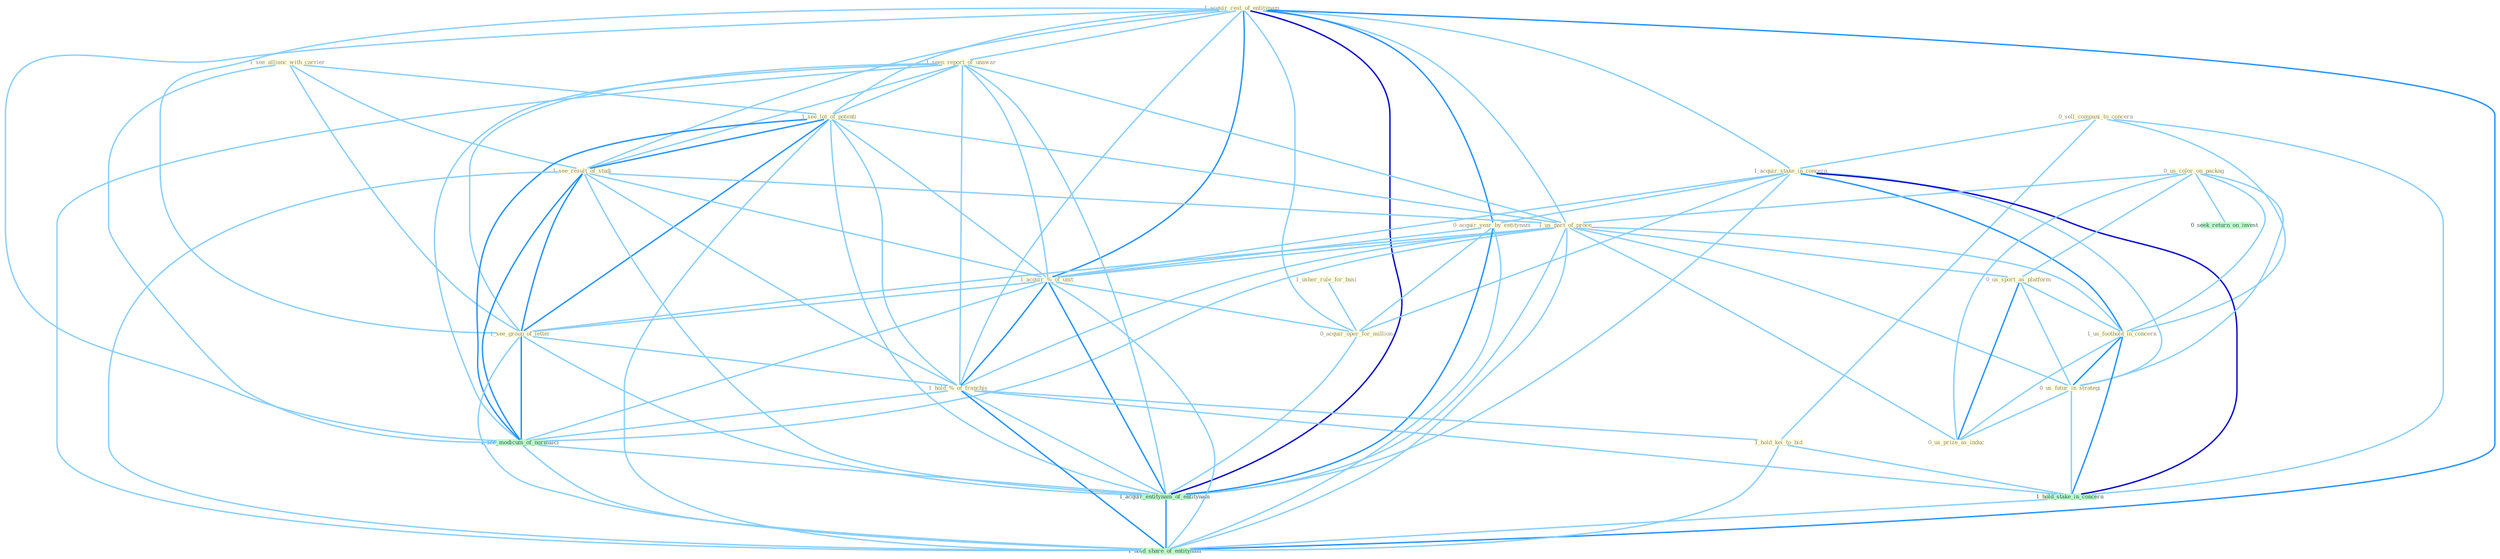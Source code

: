 Graph G{ 
    node
    [shape=polygon,style=filled,width=.5,height=.06,color="#BDFCC9",fixedsize=true,fontsize=4,
    fontcolor="#2f4f4f"];
    {node
    [color="#ffffe0", fontcolor="#8b7d6b"] "1_see_allianc_with_carrier " "1_acquir_rest_of_entitynam " "0_sell_compani_to_concern " "1_seen_report_of_unawar " "1_acquir_stake_in_concern " "1_see_lot_of_potenti " "1_see_result_of_studi " "0_us_color_on_packag " "1_us_part_of_proce " "0_us_sport_as_platform " "1_usher_rule_for_busi " "0_acquir_year_by_entitynam " "1_us_foothold_in_concern " "1_acquir_%_of_unit " "0_acquir_oper_for_million " "1_see_group_of_letter " "0_us_futur_in_strategi " "0_us_prize_as_induc " "1_hold_%_of_franchis " "1_hold_kei_to_bid "}
{node [color="#fff0f5", fontcolor="#b22222"]}
edge [color="#B0E2FF"];

	"1_see_allianc_with_carrier " -- "1_see_lot_of_potenti " [w="1", color="#87cefa" ];
	"1_see_allianc_with_carrier " -- "1_see_result_of_studi " [w="1", color="#87cefa" ];
	"1_see_allianc_with_carrier " -- "1_see_group_of_letter " [w="1", color="#87cefa" ];
	"1_see_allianc_with_carrier " -- "1_see_modicum_of_normalci " [w="1", color="#87cefa" ];
	"1_acquir_rest_of_entitynam " -- "1_seen_report_of_unawar " [w="1", color="#87cefa" ];
	"1_acquir_rest_of_entitynam " -- "1_acquir_stake_in_concern " [w="1", color="#87cefa" ];
	"1_acquir_rest_of_entitynam " -- "1_see_lot_of_potenti " [w="1", color="#87cefa" ];
	"1_acquir_rest_of_entitynam " -- "1_see_result_of_studi " [w="1", color="#87cefa" ];
	"1_acquir_rest_of_entitynam " -- "1_us_part_of_proce " [w="1", color="#87cefa" ];
	"1_acquir_rest_of_entitynam " -- "0_acquir_year_by_entitynam " [w="2", color="#1e90ff" , len=0.8];
	"1_acquir_rest_of_entitynam " -- "1_acquir_%_of_unit " [w="2", color="#1e90ff" , len=0.8];
	"1_acquir_rest_of_entitynam " -- "0_acquir_oper_for_million " [w="1", color="#87cefa" ];
	"1_acquir_rest_of_entitynam " -- "1_see_group_of_letter " [w="1", color="#87cefa" ];
	"1_acquir_rest_of_entitynam " -- "1_hold_%_of_franchis " [w="1", color="#87cefa" ];
	"1_acquir_rest_of_entitynam " -- "1_see_modicum_of_normalci " [w="1", color="#87cefa" ];
	"1_acquir_rest_of_entitynam " -- "1_acquir_entitynam_of_entitynam " [w="3", color="#0000cd" , len=0.6];
	"1_acquir_rest_of_entitynam " -- "1_hold_share_of_entitynam " [w="2", color="#1e90ff" , len=0.8];
	"0_sell_compani_to_concern " -- "1_acquir_stake_in_concern " [w="1", color="#87cefa" ];
	"0_sell_compani_to_concern " -- "1_us_foothold_in_concern " [w="1", color="#87cefa" ];
	"0_sell_compani_to_concern " -- "1_hold_kei_to_bid " [w="1", color="#87cefa" ];
	"0_sell_compani_to_concern " -- "1_hold_stake_in_concern " [w="1", color="#87cefa" ];
	"1_seen_report_of_unawar " -- "1_see_lot_of_potenti " [w="1", color="#87cefa" ];
	"1_seen_report_of_unawar " -- "1_see_result_of_studi " [w="1", color="#87cefa" ];
	"1_seen_report_of_unawar " -- "1_us_part_of_proce " [w="1", color="#87cefa" ];
	"1_seen_report_of_unawar " -- "1_acquir_%_of_unit " [w="1", color="#87cefa" ];
	"1_seen_report_of_unawar " -- "1_see_group_of_letter " [w="1", color="#87cefa" ];
	"1_seen_report_of_unawar " -- "1_hold_%_of_franchis " [w="1", color="#87cefa" ];
	"1_seen_report_of_unawar " -- "1_see_modicum_of_normalci " [w="1", color="#87cefa" ];
	"1_seen_report_of_unawar " -- "1_acquir_entitynam_of_entitynam " [w="1", color="#87cefa" ];
	"1_seen_report_of_unawar " -- "1_hold_share_of_entitynam " [w="1", color="#87cefa" ];
	"1_acquir_stake_in_concern " -- "0_acquir_year_by_entitynam " [w="1", color="#87cefa" ];
	"1_acquir_stake_in_concern " -- "1_us_foothold_in_concern " [w="2", color="#1e90ff" , len=0.8];
	"1_acquir_stake_in_concern " -- "1_acquir_%_of_unit " [w="1", color="#87cefa" ];
	"1_acquir_stake_in_concern " -- "0_acquir_oper_for_million " [w="1", color="#87cefa" ];
	"1_acquir_stake_in_concern " -- "0_us_futur_in_strategi " [w="1", color="#87cefa" ];
	"1_acquir_stake_in_concern " -- "1_hold_stake_in_concern " [w="3", color="#0000cd" , len=0.6];
	"1_acquir_stake_in_concern " -- "1_acquir_entitynam_of_entitynam " [w="1", color="#87cefa" ];
	"1_see_lot_of_potenti " -- "1_see_result_of_studi " [w="2", color="#1e90ff" , len=0.8];
	"1_see_lot_of_potenti " -- "1_us_part_of_proce " [w="1", color="#87cefa" ];
	"1_see_lot_of_potenti " -- "1_acquir_%_of_unit " [w="1", color="#87cefa" ];
	"1_see_lot_of_potenti " -- "1_see_group_of_letter " [w="2", color="#1e90ff" , len=0.8];
	"1_see_lot_of_potenti " -- "1_hold_%_of_franchis " [w="1", color="#87cefa" ];
	"1_see_lot_of_potenti " -- "1_see_modicum_of_normalci " [w="2", color="#1e90ff" , len=0.8];
	"1_see_lot_of_potenti " -- "1_acquir_entitynam_of_entitynam " [w="1", color="#87cefa" ];
	"1_see_lot_of_potenti " -- "1_hold_share_of_entitynam " [w="1", color="#87cefa" ];
	"1_see_result_of_studi " -- "1_us_part_of_proce " [w="1", color="#87cefa" ];
	"1_see_result_of_studi " -- "1_acquir_%_of_unit " [w="1", color="#87cefa" ];
	"1_see_result_of_studi " -- "1_see_group_of_letter " [w="2", color="#1e90ff" , len=0.8];
	"1_see_result_of_studi " -- "1_hold_%_of_franchis " [w="1", color="#87cefa" ];
	"1_see_result_of_studi " -- "1_see_modicum_of_normalci " [w="2", color="#1e90ff" , len=0.8];
	"1_see_result_of_studi " -- "1_acquir_entitynam_of_entitynam " [w="1", color="#87cefa" ];
	"1_see_result_of_studi " -- "1_hold_share_of_entitynam " [w="1", color="#87cefa" ];
	"0_us_color_on_packag " -- "1_us_part_of_proce " [w="1", color="#87cefa" ];
	"0_us_color_on_packag " -- "0_us_sport_as_platform " [w="1", color="#87cefa" ];
	"0_us_color_on_packag " -- "1_us_foothold_in_concern " [w="1", color="#87cefa" ];
	"0_us_color_on_packag " -- "0_us_futur_in_strategi " [w="1", color="#87cefa" ];
	"0_us_color_on_packag " -- "0_us_prize_as_induc " [w="1", color="#87cefa" ];
	"0_us_color_on_packag " -- "0_seek_return_on_invest " [w="1", color="#87cefa" ];
	"1_us_part_of_proce " -- "0_us_sport_as_platform " [w="1", color="#87cefa" ];
	"1_us_part_of_proce " -- "1_us_foothold_in_concern " [w="1", color="#87cefa" ];
	"1_us_part_of_proce " -- "1_acquir_%_of_unit " [w="1", color="#87cefa" ];
	"1_us_part_of_proce " -- "1_see_group_of_letter " [w="1", color="#87cefa" ];
	"1_us_part_of_proce " -- "0_us_futur_in_strategi " [w="1", color="#87cefa" ];
	"1_us_part_of_proce " -- "0_us_prize_as_induc " [w="1", color="#87cefa" ];
	"1_us_part_of_proce " -- "1_hold_%_of_franchis " [w="1", color="#87cefa" ];
	"1_us_part_of_proce " -- "1_see_modicum_of_normalci " [w="1", color="#87cefa" ];
	"1_us_part_of_proce " -- "1_acquir_entitynam_of_entitynam " [w="1", color="#87cefa" ];
	"1_us_part_of_proce " -- "1_hold_share_of_entitynam " [w="1", color="#87cefa" ];
	"0_us_sport_as_platform " -- "1_us_foothold_in_concern " [w="1", color="#87cefa" ];
	"0_us_sport_as_platform " -- "0_us_futur_in_strategi " [w="1", color="#87cefa" ];
	"0_us_sport_as_platform " -- "0_us_prize_as_induc " [w="2", color="#1e90ff" , len=0.8];
	"1_usher_rule_for_busi " -- "0_acquir_oper_for_million " [w="1", color="#87cefa" ];
	"0_acquir_year_by_entitynam " -- "1_acquir_%_of_unit " [w="1", color="#87cefa" ];
	"0_acquir_year_by_entitynam " -- "0_acquir_oper_for_million " [w="1", color="#87cefa" ];
	"0_acquir_year_by_entitynam " -- "1_acquir_entitynam_of_entitynam " [w="2", color="#1e90ff" , len=0.8];
	"0_acquir_year_by_entitynam " -- "1_hold_share_of_entitynam " [w="1", color="#87cefa" ];
	"1_us_foothold_in_concern " -- "0_us_futur_in_strategi " [w="2", color="#1e90ff" , len=0.8];
	"1_us_foothold_in_concern " -- "0_us_prize_as_induc " [w="1", color="#87cefa" ];
	"1_us_foothold_in_concern " -- "1_hold_stake_in_concern " [w="2", color="#1e90ff" , len=0.8];
	"1_acquir_%_of_unit " -- "0_acquir_oper_for_million " [w="1", color="#87cefa" ];
	"1_acquir_%_of_unit " -- "1_see_group_of_letter " [w="1", color="#87cefa" ];
	"1_acquir_%_of_unit " -- "1_hold_%_of_franchis " [w="2", color="#1e90ff" , len=0.8];
	"1_acquir_%_of_unit " -- "1_see_modicum_of_normalci " [w="1", color="#87cefa" ];
	"1_acquir_%_of_unit " -- "1_acquir_entitynam_of_entitynam " [w="2", color="#1e90ff" , len=0.8];
	"1_acquir_%_of_unit " -- "1_hold_share_of_entitynam " [w="1", color="#87cefa" ];
	"0_acquir_oper_for_million " -- "1_acquir_entitynam_of_entitynam " [w="1", color="#87cefa" ];
	"1_see_group_of_letter " -- "1_hold_%_of_franchis " [w="1", color="#87cefa" ];
	"1_see_group_of_letter " -- "1_see_modicum_of_normalci " [w="2", color="#1e90ff" , len=0.8];
	"1_see_group_of_letter " -- "1_acquir_entitynam_of_entitynam " [w="1", color="#87cefa" ];
	"1_see_group_of_letter " -- "1_hold_share_of_entitynam " [w="1", color="#87cefa" ];
	"0_us_futur_in_strategi " -- "0_us_prize_as_induc " [w="1", color="#87cefa" ];
	"0_us_futur_in_strategi " -- "1_hold_stake_in_concern " [w="1", color="#87cefa" ];
	"1_hold_%_of_franchis " -- "1_hold_kei_to_bid " [w="1", color="#87cefa" ];
	"1_hold_%_of_franchis " -- "1_hold_stake_in_concern " [w="1", color="#87cefa" ];
	"1_hold_%_of_franchis " -- "1_see_modicum_of_normalci " [w="1", color="#87cefa" ];
	"1_hold_%_of_franchis " -- "1_acquir_entitynam_of_entitynam " [w="1", color="#87cefa" ];
	"1_hold_%_of_franchis " -- "1_hold_share_of_entitynam " [w="2", color="#1e90ff" , len=0.8];
	"1_hold_kei_to_bid " -- "1_hold_stake_in_concern " [w="1", color="#87cefa" ];
	"1_hold_kei_to_bid " -- "1_hold_share_of_entitynam " [w="1", color="#87cefa" ];
	"1_hold_stake_in_concern " -- "1_hold_share_of_entitynam " [w="1", color="#87cefa" ];
	"1_see_modicum_of_normalci " -- "1_acquir_entitynam_of_entitynam " [w="1", color="#87cefa" ];
	"1_see_modicum_of_normalci " -- "1_hold_share_of_entitynam " [w="1", color="#87cefa" ];
	"1_acquir_entitynam_of_entitynam " -- "1_hold_share_of_entitynam " [w="2", color="#1e90ff" , len=0.8];
}